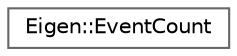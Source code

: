 digraph "类继承关系图"
{
 // LATEX_PDF_SIZE
  bgcolor="transparent";
  edge [fontname=Helvetica,fontsize=10,labelfontname=Helvetica,labelfontsize=10];
  node [fontname=Helvetica,fontsize=10,shape=box,height=0.2,width=0.4];
  rankdir="LR";
  Node0 [id="Node000000",label="Eigen::EventCount",height=0.2,width=0.4,color="grey40", fillcolor="white", style="filled",URL="$class_eigen_1_1_event_count.html",tooltip=" "];
}
